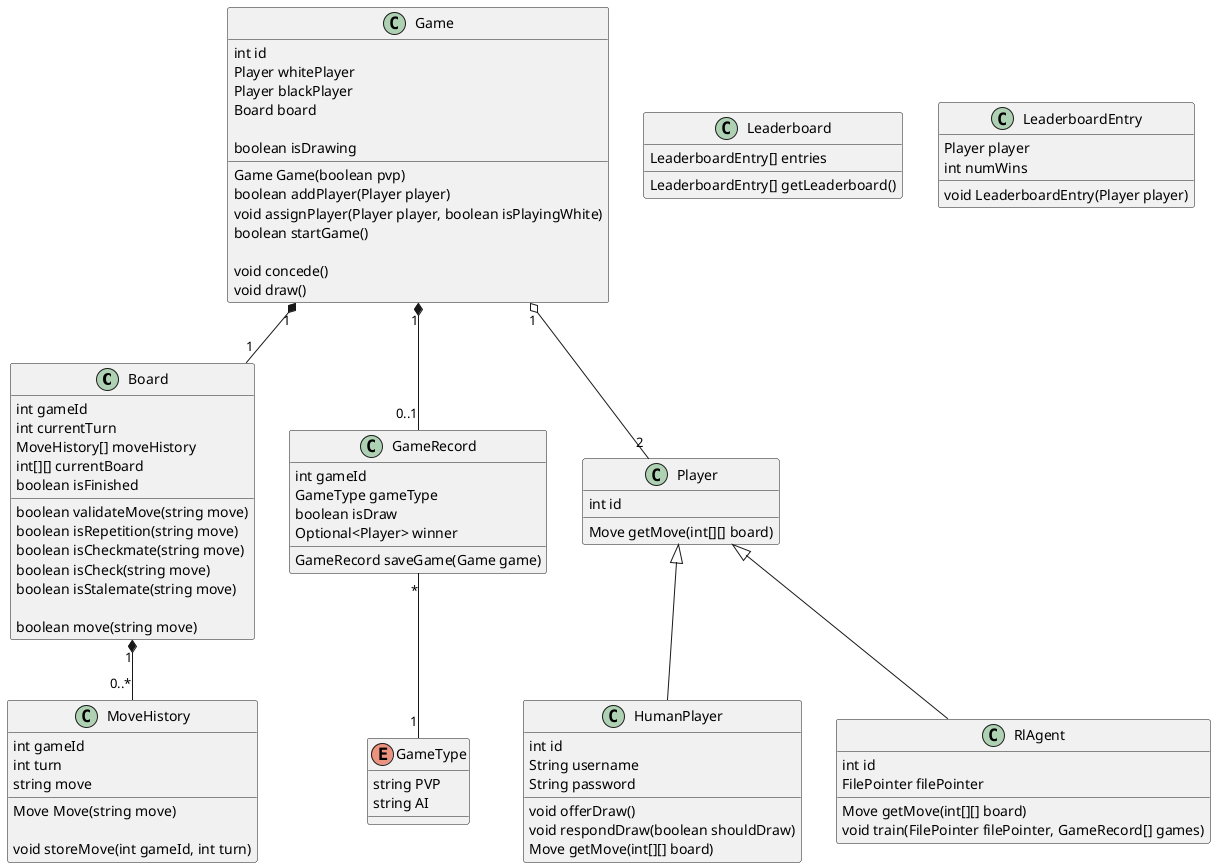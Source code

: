 @startuml

class Board {
  int gameId
  int currentTurn
  MoveHistory[] moveHistory
  int[][] currentBoard
  boolean isFinished

  boolean validateMove(string move)
  boolean isRepetition(string move)
  boolean isCheckmate(string move)
  boolean isCheck(string move)
  boolean isStalemate(string move)

  boolean move(string move)
}

class MoveHistory {
  int gameId
  int turn
  string move

  Move Move(string move)

  void storeMove(int gameId, int turn)
}

Board "1" *-- "0..*" MoveHistory

class Game {
  int id
  Player whitePlayer
  Player blackPlayer
  Board board
  
  boolean isDrawing

  Game Game(boolean pvp)
  boolean addPlayer(Player player)
  void assignPlayer(Player player, boolean isPlayingWhite)
  boolean startGame()

  void concede()
  void draw()
}

Game "1" *-- "1" Board

class GameRecord {
  int gameId
  GameType gameType
  boolean isDraw
  Optional<Player> winner
  
  GameRecord saveGame(Game game)
}

enum GameType {
  string PVP
  string AI
}

GameRecord "*" -- "1" GameType

class Player {
  int id

  Move getMove(int[][] board)
}

class HumanPlayer {
  int id
  String username
  String password

  void offerDraw()
  void respondDraw(boolean shouldDraw)
  Move getMove(int[][] board)
}

class RlAgent {
  int id
  FilePointer filePointer

  Move getMove(int[][] board)
  void train(FilePointer filePointer, GameRecord[] games)
}

Game "1" o-- "2" Player

Player <|-- RlAgent
Player <|-- HumanPlayer

Game "1" *-- "0..1" GameRecord

class Leaderboard {
  LeaderboardEntry[] entries

  LeaderboardEntry[] getLeaderboard()
}

class LeaderboardEntry {
  Player player
  int numWins

  void LeaderboardEntry(Player player)
}

@enduml

